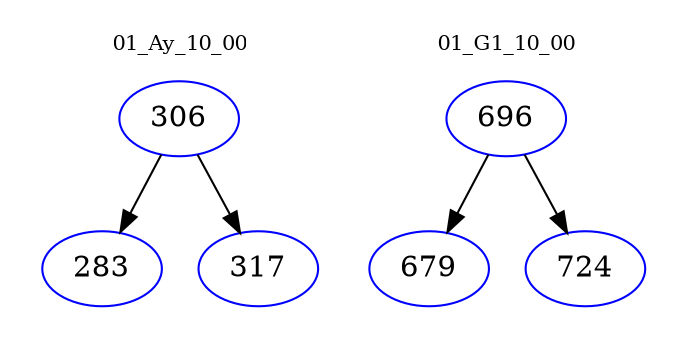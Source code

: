 digraph{
subgraph cluster_0 {
color = white
label = "01_Ay_10_00";
fontsize=10;
T0_306 [label="306", color="blue"]
T0_306 -> T0_283 [color="black"]
T0_283 [label="283", color="blue"]
T0_306 -> T0_317 [color="black"]
T0_317 [label="317", color="blue"]
}
subgraph cluster_1 {
color = white
label = "01_G1_10_00";
fontsize=10;
T1_696 [label="696", color="blue"]
T1_696 -> T1_679 [color="black"]
T1_679 [label="679", color="blue"]
T1_696 -> T1_724 [color="black"]
T1_724 [label="724", color="blue"]
}
}
